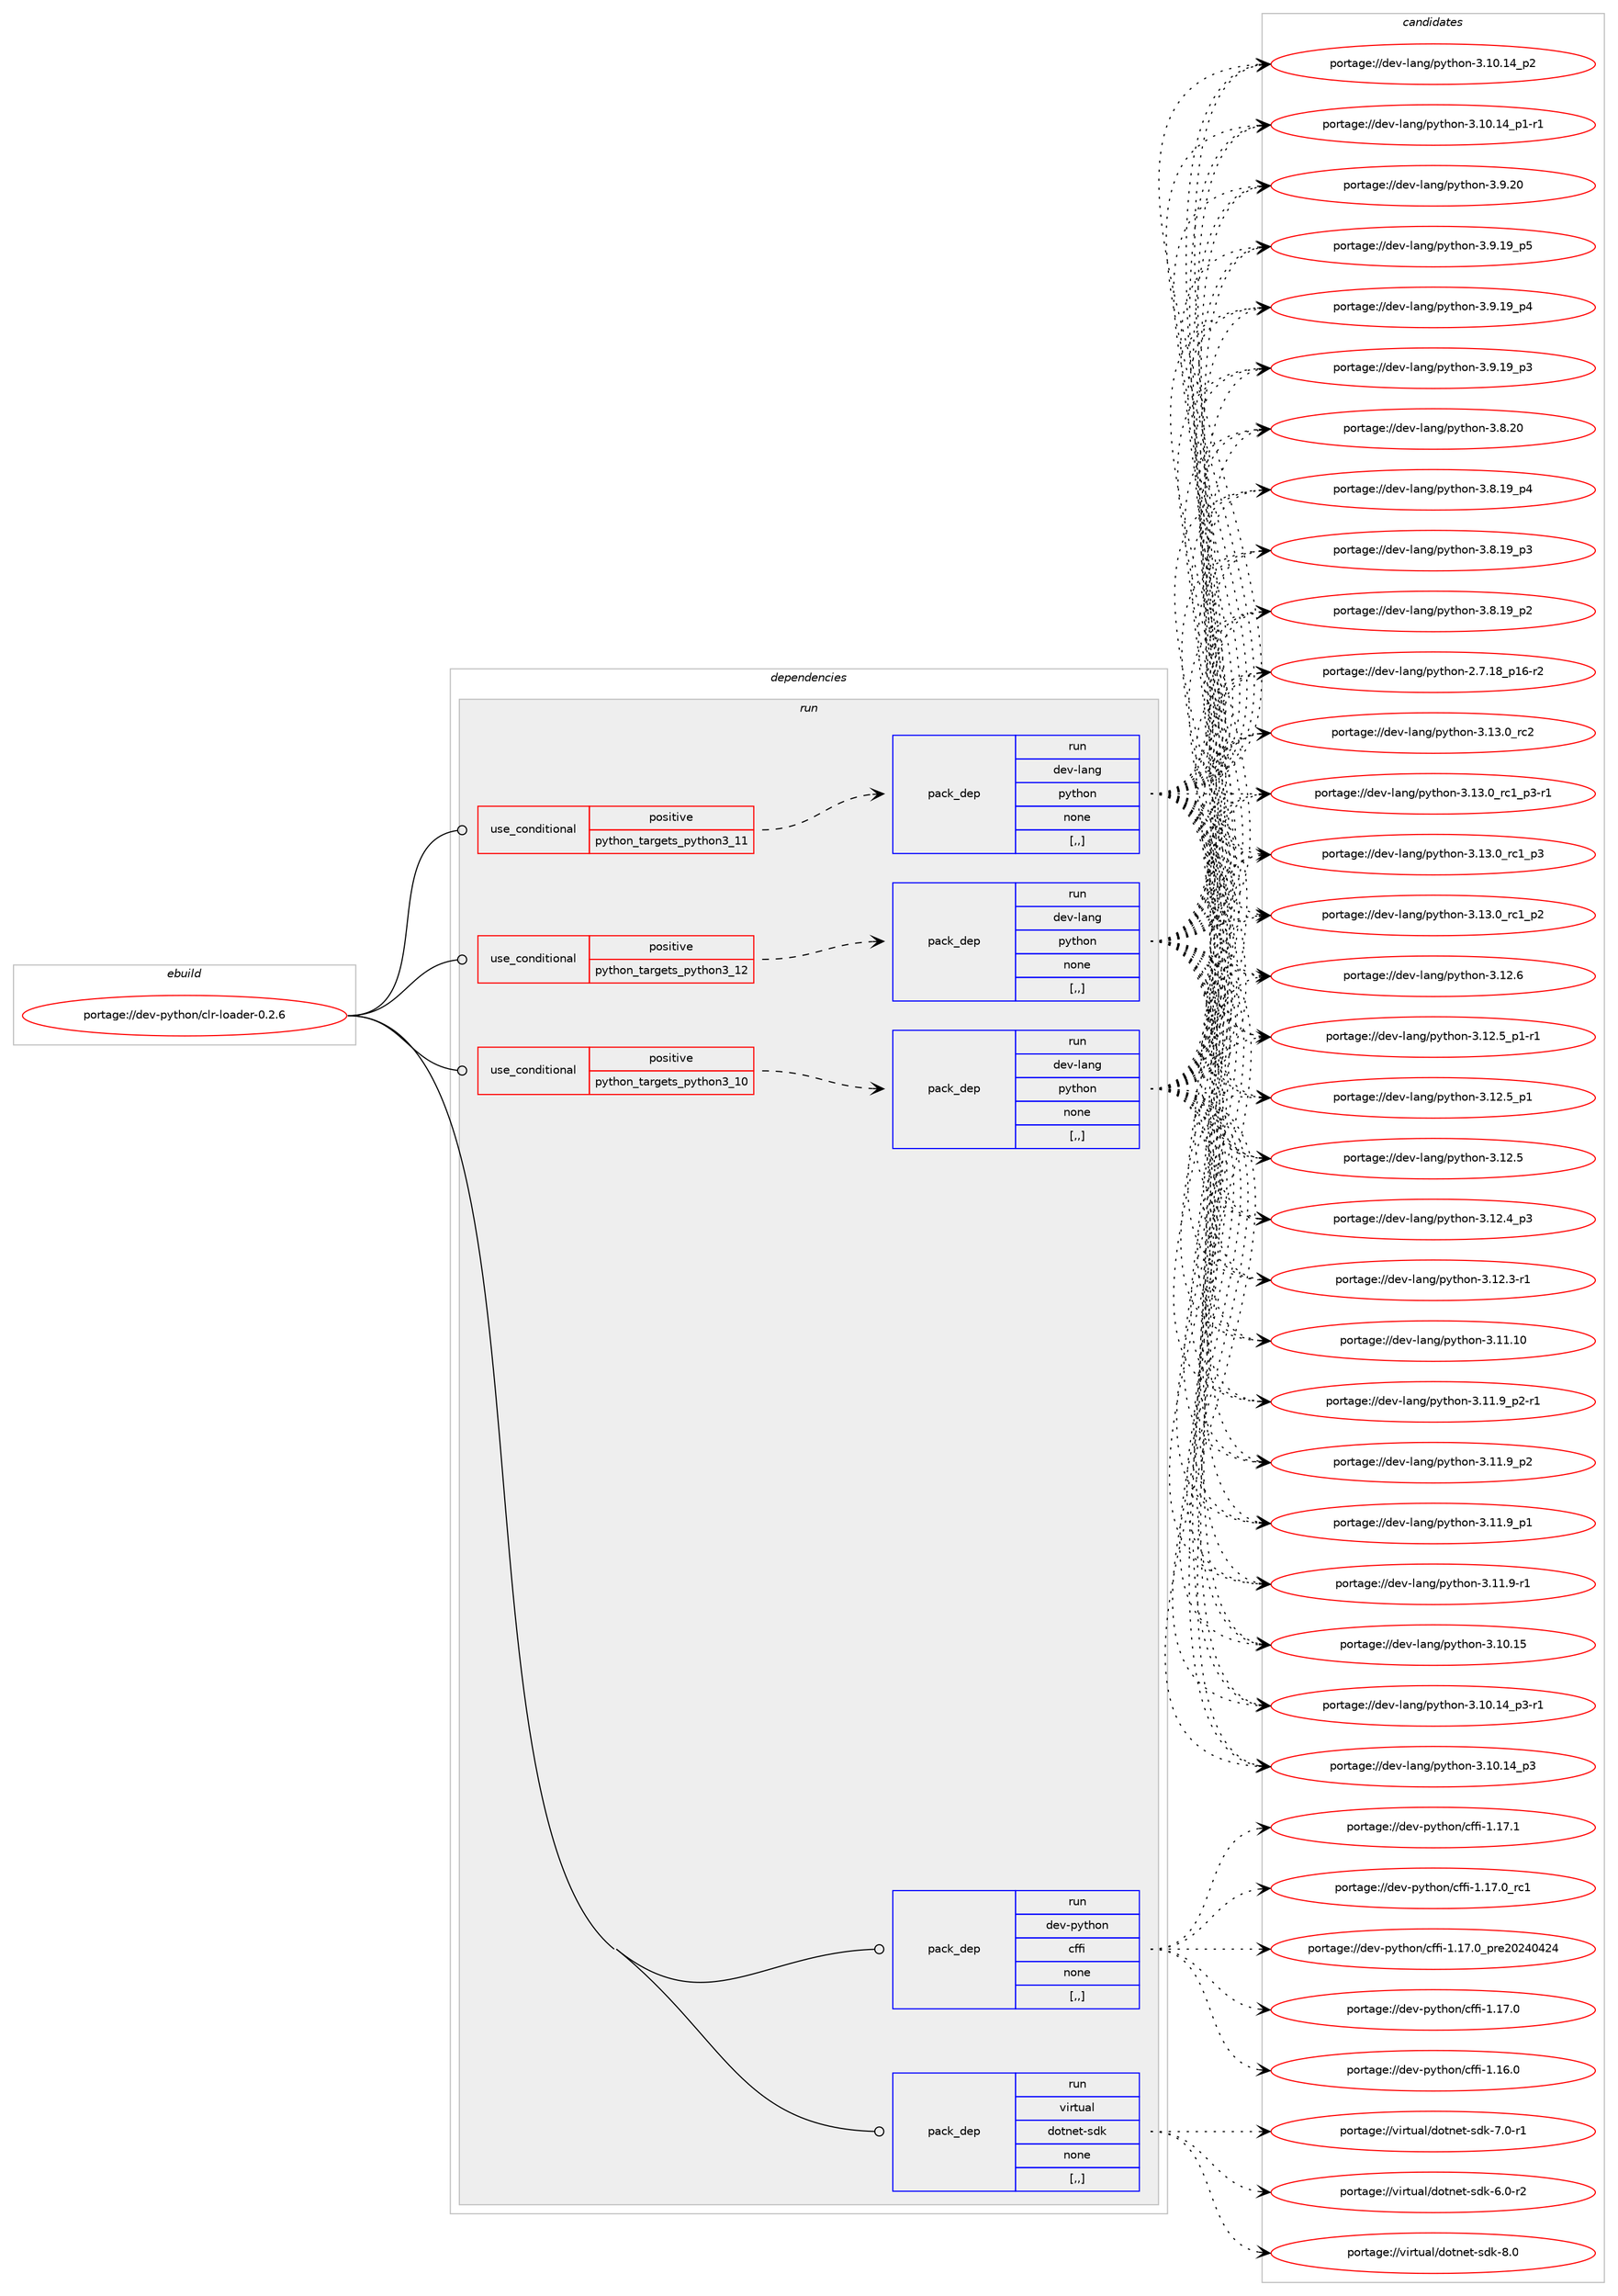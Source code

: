 digraph prolog {

# *************
# Graph options
# *************

newrank=true;
concentrate=true;
compound=true;
graph [rankdir=LR,fontname=Helvetica,fontsize=10,ranksep=1.5];#, ranksep=2.5, nodesep=0.2];
edge  [arrowhead=vee];
node  [fontname=Helvetica,fontsize=10];

# **********
# The ebuild
# **********

subgraph cluster_leftcol {
color=gray;
label=<<i>ebuild</i>>;
id [label="portage://dev-python/clr-loader-0.2.6", color=red, width=4, href="../dev-python/clr-loader-0.2.6.svg"];
}

# ****************
# The dependencies
# ****************

subgraph cluster_midcol {
color=gray;
label=<<i>dependencies</i>>;
subgraph cluster_compile {
fillcolor="#eeeeee";
style=filled;
label=<<i>compile</i>>;
}
subgraph cluster_compileandrun {
fillcolor="#eeeeee";
style=filled;
label=<<i>compile and run</i>>;
}
subgraph cluster_run {
fillcolor="#eeeeee";
style=filled;
label=<<i>run</i>>;
subgraph cond162046 {
dependency638250 [label=<<TABLE BORDER="0" CELLBORDER="1" CELLSPACING="0" CELLPADDING="4"><TR><TD ROWSPAN="3" CELLPADDING="10">use_conditional</TD></TR><TR><TD>positive</TD></TR><TR><TD>python_targets_python3_10</TD></TR></TABLE>>, shape=none, color=red];
subgraph pack471387 {
dependency638251 [label=<<TABLE BORDER="0" CELLBORDER="1" CELLSPACING="0" CELLPADDING="4" WIDTH="220"><TR><TD ROWSPAN="6" CELLPADDING="30">pack_dep</TD></TR><TR><TD WIDTH="110">run</TD></TR><TR><TD>dev-lang</TD></TR><TR><TD>python</TD></TR><TR><TD>none</TD></TR><TR><TD>[,,]</TD></TR></TABLE>>, shape=none, color=blue];
}
dependency638250:e -> dependency638251:w [weight=20,style="dashed",arrowhead="vee"];
}
id:e -> dependency638250:w [weight=20,style="solid",arrowhead="odot"];
subgraph cond162047 {
dependency638252 [label=<<TABLE BORDER="0" CELLBORDER="1" CELLSPACING="0" CELLPADDING="4"><TR><TD ROWSPAN="3" CELLPADDING="10">use_conditional</TD></TR><TR><TD>positive</TD></TR><TR><TD>python_targets_python3_11</TD></TR></TABLE>>, shape=none, color=red];
subgraph pack471388 {
dependency638253 [label=<<TABLE BORDER="0" CELLBORDER="1" CELLSPACING="0" CELLPADDING="4" WIDTH="220"><TR><TD ROWSPAN="6" CELLPADDING="30">pack_dep</TD></TR><TR><TD WIDTH="110">run</TD></TR><TR><TD>dev-lang</TD></TR><TR><TD>python</TD></TR><TR><TD>none</TD></TR><TR><TD>[,,]</TD></TR></TABLE>>, shape=none, color=blue];
}
dependency638252:e -> dependency638253:w [weight=20,style="dashed",arrowhead="vee"];
}
id:e -> dependency638252:w [weight=20,style="solid",arrowhead="odot"];
subgraph cond162048 {
dependency638254 [label=<<TABLE BORDER="0" CELLBORDER="1" CELLSPACING="0" CELLPADDING="4"><TR><TD ROWSPAN="3" CELLPADDING="10">use_conditional</TD></TR><TR><TD>positive</TD></TR><TR><TD>python_targets_python3_12</TD></TR></TABLE>>, shape=none, color=red];
subgraph pack471389 {
dependency638255 [label=<<TABLE BORDER="0" CELLBORDER="1" CELLSPACING="0" CELLPADDING="4" WIDTH="220"><TR><TD ROWSPAN="6" CELLPADDING="30">pack_dep</TD></TR><TR><TD WIDTH="110">run</TD></TR><TR><TD>dev-lang</TD></TR><TR><TD>python</TD></TR><TR><TD>none</TD></TR><TR><TD>[,,]</TD></TR></TABLE>>, shape=none, color=blue];
}
dependency638254:e -> dependency638255:w [weight=20,style="dashed",arrowhead="vee"];
}
id:e -> dependency638254:w [weight=20,style="solid",arrowhead="odot"];
subgraph pack471390 {
dependency638256 [label=<<TABLE BORDER="0" CELLBORDER="1" CELLSPACING="0" CELLPADDING="4" WIDTH="220"><TR><TD ROWSPAN="6" CELLPADDING="30">pack_dep</TD></TR><TR><TD WIDTH="110">run</TD></TR><TR><TD>dev-python</TD></TR><TR><TD>cffi</TD></TR><TR><TD>none</TD></TR><TR><TD>[,,]</TD></TR></TABLE>>, shape=none, color=blue];
}
id:e -> dependency638256:w [weight=20,style="solid",arrowhead="odot"];
subgraph pack471391 {
dependency638257 [label=<<TABLE BORDER="0" CELLBORDER="1" CELLSPACING="0" CELLPADDING="4" WIDTH="220"><TR><TD ROWSPAN="6" CELLPADDING="30">pack_dep</TD></TR><TR><TD WIDTH="110">run</TD></TR><TR><TD>virtual</TD></TR><TR><TD>dotnet-sdk</TD></TR><TR><TD>none</TD></TR><TR><TD>[,,]</TD></TR></TABLE>>, shape=none, color=blue];
}
id:e -> dependency638257:w [weight=20,style="solid",arrowhead="odot"];
}
}

# **************
# The candidates
# **************

subgraph cluster_choices {
rank=same;
color=gray;
label=<<i>candidates</i>>;

subgraph choice471387 {
color=black;
nodesep=1;
choice10010111845108971101034711212111610411111045514649514648951149950 [label="portage://dev-lang/python-3.13.0_rc2", color=red, width=4,href="../dev-lang/python-3.13.0_rc2.svg"];
choice1001011184510897110103471121211161041111104551464951464895114994995112514511449 [label="portage://dev-lang/python-3.13.0_rc1_p3-r1", color=red, width=4,href="../dev-lang/python-3.13.0_rc1_p3-r1.svg"];
choice100101118451089711010347112121116104111110455146495146489511499499511251 [label="portage://dev-lang/python-3.13.0_rc1_p3", color=red, width=4,href="../dev-lang/python-3.13.0_rc1_p3.svg"];
choice100101118451089711010347112121116104111110455146495146489511499499511250 [label="portage://dev-lang/python-3.13.0_rc1_p2", color=red, width=4,href="../dev-lang/python-3.13.0_rc1_p2.svg"];
choice10010111845108971101034711212111610411111045514649504654 [label="portage://dev-lang/python-3.12.6", color=red, width=4,href="../dev-lang/python-3.12.6.svg"];
choice1001011184510897110103471121211161041111104551464950465395112494511449 [label="portage://dev-lang/python-3.12.5_p1-r1", color=red, width=4,href="../dev-lang/python-3.12.5_p1-r1.svg"];
choice100101118451089711010347112121116104111110455146495046539511249 [label="portage://dev-lang/python-3.12.5_p1", color=red, width=4,href="../dev-lang/python-3.12.5_p1.svg"];
choice10010111845108971101034711212111610411111045514649504653 [label="portage://dev-lang/python-3.12.5", color=red, width=4,href="../dev-lang/python-3.12.5.svg"];
choice100101118451089711010347112121116104111110455146495046529511251 [label="portage://dev-lang/python-3.12.4_p3", color=red, width=4,href="../dev-lang/python-3.12.4_p3.svg"];
choice100101118451089711010347112121116104111110455146495046514511449 [label="portage://dev-lang/python-3.12.3-r1", color=red, width=4,href="../dev-lang/python-3.12.3-r1.svg"];
choice1001011184510897110103471121211161041111104551464949464948 [label="portage://dev-lang/python-3.11.10", color=red, width=4,href="../dev-lang/python-3.11.10.svg"];
choice1001011184510897110103471121211161041111104551464949465795112504511449 [label="portage://dev-lang/python-3.11.9_p2-r1", color=red, width=4,href="../dev-lang/python-3.11.9_p2-r1.svg"];
choice100101118451089711010347112121116104111110455146494946579511250 [label="portage://dev-lang/python-3.11.9_p2", color=red, width=4,href="../dev-lang/python-3.11.9_p2.svg"];
choice100101118451089711010347112121116104111110455146494946579511249 [label="portage://dev-lang/python-3.11.9_p1", color=red, width=4,href="../dev-lang/python-3.11.9_p1.svg"];
choice100101118451089711010347112121116104111110455146494946574511449 [label="portage://dev-lang/python-3.11.9-r1", color=red, width=4,href="../dev-lang/python-3.11.9-r1.svg"];
choice1001011184510897110103471121211161041111104551464948464953 [label="portage://dev-lang/python-3.10.15", color=red, width=4,href="../dev-lang/python-3.10.15.svg"];
choice100101118451089711010347112121116104111110455146494846495295112514511449 [label="portage://dev-lang/python-3.10.14_p3-r1", color=red, width=4,href="../dev-lang/python-3.10.14_p3-r1.svg"];
choice10010111845108971101034711212111610411111045514649484649529511251 [label="portage://dev-lang/python-3.10.14_p3", color=red, width=4,href="../dev-lang/python-3.10.14_p3.svg"];
choice10010111845108971101034711212111610411111045514649484649529511250 [label="portage://dev-lang/python-3.10.14_p2", color=red, width=4,href="../dev-lang/python-3.10.14_p2.svg"];
choice100101118451089711010347112121116104111110455146494846495295112494511449 [label="portage://dev-lang/python-3.10.14_p1-r1", color=red, width=4,href="../dev-lang/python-3.10.14_p1-r1.svg"];
choice10010111845108971101034711212111610411111045514657465048 [label="portage://dev-lang/python-3.9.20", color=red, width=4,href="../dev-lang/python-3.9.20.svg"];
choice100101118451089711010347112121116104111110455146574649579511253 [label="portage://dev-lang/python-3.9.19_p5", color=red, width=4,href="../dev-lang/python-3.9.19_p5.svg"];
choice100101118451089711010347112121116104111110455146574649579511252 [label="portage://dev-lang/python-3.9.19_p4", color=red, width=4,href="../dev-lang/python-3.9.19_p4.svg"];
choice100101118451089711010347112121116104111110455146574649579511251 [label="portage://dev-lang/python-3.9.19_p3", color=red, width=4,href="../dev-lang/python-3.9.19_p3.svg"];
choice10010111845108971101034711212111610411111045514656465048 [label="portage://dev-lang/python-3.8.20", color=red, width=4,href="../dev-lang/python-3.8.20.svg"];
choice100101118451089711010347112121116104111110455146564649579511252 [label="portage://dev-lang/python-3.8.19_p4", color=red, width=4,href="../dev-lang/python-3.8.19_p4.svg"];
choice100101118451089711010347112121116104111110455146564649579511251 [label="portage://dev-lang/python-3.8.19_p3", color=red, width=4,href="../dev-lang/python-3.8.19_p3.svg"];
choice100101118451089711010347112121116104111110455146564649579511250 [label="portage://dev-lang/python-3.8.19_p2", color=red, width=4,href="../dev-lang/python-3.8.19_p2.svg"];
choice100101118451089711010347112121116104111110455046554649569511249544511450 [label="portage://dev-lang/python-2.7.18_p16-r2", color=red, width=4,href="../dev-lang/python-2.7.18_p16-r2.svg"];
dependency638251:e -> choice10010111845108971101034711212111610411111045514649514648951149950:w [style=dotted,weight="100"];
dependency638251:e -> choice1001011184510897110103471121211161041111104551464951464895114994995112514511449:w [style=dotted,weight="100"];
dependency638251:e -> choice100101118451089711010347112121116104111110455146495146489511499499511251:w [style=dotted,weight="100"];
dependency638251:e -> choice100101118451089711010347112121116104111110455146495146489511499499511250:w [style=dotted,weight="100"];
dependency638251:e -> choice10010111845108971101034711212111610411111045514649504654:w [style=dotted,weight="100"];
dependency638251:e -> choice1001011184510897110103471121211161041111104551464950465395112494511449:w [style=dotted,weight="100"];
dependency638251:e -> choice100101118451089711010347112121116104111110455146495046539511249:w [style=dotted,weight="100"];
dependency638251:e -> choice10010111845108971101034711212111610411111045514649504653:w [style=dotted,weight="100"];
dependency638251:e -> choice100101118451089711010347112121116104111110455146495046529511251:w [style=dotted,weight="100"];
dependency638251:e -> choice100101118451089711010347112121116104111110455146495046514511449:w [style=dotted,weight="100"];
dependency638251:e -> choice1001011184510897110103471121211161041111104551464949464948:w [style=dotted,weight="100"];
dependency638251:e -> choice1001011184510897110103471121211161041111104551464949465795112504511449:w [style=dotted,weight="100"];
dependency638251:e -> choice100101118451089711010347112121116104111110455146494946579511250:w [style=dotted,weight="100"];
dependency638251:e -> choice100101118451089711010347112121116104111110455146494946579511249:w [style=dotted,weight="100"];
dependency638251:e -> choice100101118451089711010347112121116104111110455146494946574511449:w [style=dotted,weight="100"];
dependency638251:e -> choice1001011184510897110103471121211161041111104551464948464953:w [style=dotted,weight="100"];
dependency638251:e -> choice100101118451089711010347112121116104111110455146494846495295112514511449:w [style=dotted,weight="100"];
dependency638251:e -> choice10010111845108971101034711212111610411111045514649484649529511251:w [style=dotted,weight="100"];
dependency638251:e -> choice10010111845108971101034711212111610411111045514649484649529511250:w [style=dotted,weight="100"];
dependency638251:e -> choice100101118451089711010347112121116104111110455146494846495295112494511449:w [style=dotted,weight="100"];
dependency638251:e -> choice10010111845108971101034711212111610411111045514657465048:w [style=dotted,weight="100"];
dependency638251:e -> choice100101118451089711010347112121116104111110455146574649579511253:w [style=dotted,weight="100"];
dependency638251:e -> choice100101118451089711010347112121116104111110455146574649579511252:w [style=dotted,weight="100"];
dependency638251:e -> choice100101118451089711010347112121116104111110455146574649579511251:w [style=dotted,weight="100"];
dependency638251:e -> choice10010111845108971101034711212111610411111045514656465048:w [style=dotted,weight="100"];
dependency638251:e -> choice100101118451089711010347112121116104111110455146564649579511252:w [style=dotted,weight="100"];
dependency638251:e -> choice100101118451089711010347112121116104111110455146564649579511251:w [style=dotted,weight="100"];
dependency638251:e -> choice100101118451089711010347112121116104111110455146564649579511250:w [style=dotted,weight="100"];
dependency638251:e -> choice100101118451089711010347112121116104111110455046554649569511249544511450:w [style=dotted,weight="100"];
}
subgraph choice471388 {
color=black;
nodesep=1;
choice10010111845108971101034711212111610411111045514649514648951149950 [label="portage://dev-lang/python-3.13.0_rc2", color=red, width=4,href="../dev-lang/python-3.13.0_rc2.svg"];
choice1001011184510897110103471121211161041111104551464951464895114994995112514511449 [label="portage://dev-lang/python-3.13.0_rc1_p3-r1", color=red, width=4,href="../dev-lang/python-3.13.0_rc1_p3-r1.svg"];
choice100101118451089711010347112121116104111110455146495146489511499499511251 [label="portage://dev-lang/python-3.13.0_rc1_p3", color=red, width=4,href="../dev-lang/python-3.13.0_rc1_p3.svg"];
choice100101118451089711010347112121116104111110455146495146489511499499511250 [label="portage://dev-lang/python-3.13.0_rc1_p2", color=red, width=4,href="../dev-lang/python-3.13.0_rc1_p2.svg"];
choice10010111845108971101034711212111610411111045514649504654 [label="portage://dev-lang/python-3.12.6", color=red, width=4,href="../dev-lang/python-3.12.6.svg"];
choice1001011184510897110103471121211161041111104551464950465395112494511449 [label="portage://dev-lang/python-3.12.5_p1-r1", color=red, width=4,href="../dev-lang/python-3.12.5_p1-r1.svg"];
choice100101118451089711010347112121116104111110455146495046539511249 [label="portage://dev-lang/python-3.12.5_p1", color=red, width=4,href="../dev-lang/python-3.12.5_p1.svg"];
choice10010111845108971101034711212111610411111045514649504653 [label="portage://dev-lang/python-3.12.5", color=red, width=4,href="../dev-lang/python-3.12.5.svg"];
choice100101118451089711010347112121116104111110455146495046529511251 [label="portage://dev-lang/python-3.12.4_p3", color=red, width=4,href="../dev-lang/python-3.12.4_p3.svg"];
choice100101118451089711010347112121116104111110455146495046514511449 [label="portage://dev-lang/python-3.12.3-r1", color=red, width=4,href="../dev-lang/python-3.12.3-r1.svg"];
choice1001011184510897110103471121211161041111104551464949464948 [label="portage://dev-lang/python-3.11.10", color=red, width=4,href="../dev-lang/python-3.11.10.svg"];
choice1001011184510897110103471121211161041111104551464949465795112504511449 [label="portage://dev-lang/python-3.11.9_p2-r1", color=red, width=4,href="../dev-lang/python-3.11.9_p2-r1.svg"];
choice100101118451089711010347112121116104111110455146494946579511250 [label="portage://dev-lang/python-3.11.9_p2", color=red, width=4,href="../dev-lang/python-3.11.9_p2.svg"];
choice100101118451089711010347112121116104111110455146494946579511249 [label="portage://dev-lang/python-3.11.9_p1", color=red, width=4,href="../dev-lang/python-3.11.9_p1.svg"];
choice100101118451089711010347112121116104111110455146494946574511449 [label="portage://dev-lang/python-3.11.9-r1", color=red, width=4,href="../dev-lang/python-3.11.9-r1.svg"];
choice1001011184510897110103471121211161041111104551464948464953 [label="portage://dev-lang/python-3.10.15", color=red, width=4,href="../dev-lang/python-3.10.15.svg"];
choice100101118451089711010347112121116104111110455146494846495295112514511449 [label="portage://dev-lang/python-3.10.14_p3-r1", color=red, width=4,href="../dev-lang/python-3.10.14_p3-r1.svg"];
choice10010111845108971101034711212111610411111045514649484649529511251 [label="portage://dev-lang/python-3.10.14_p3", color=red, width=4,href="../dev-lang/python-3.10.14_p3.svg"];
choice10010111845108971101034711212111610411111045514649484649529511250 [label="portage://dev-lang/python-3.10.14_p2", color=red, width=4,href="../dev-lang/python-3.10.14_p2.svg"];
choice100101118451089711010347112121116104111110455146494846495295112494511449 [label="portage://dev-lang/python-3.10.14_p1-r1", color=red, width=4,href="../dev-lang/python-3.10.14_p1-r1.svg"];
choice10010111845108971101034711212111610411111045514657465048 [label="portage://dev-lang/python-3.9.20", color=red, width=4,href="../dev-lang/python-3.9.20.svg"];
choice100101118451089711010347112121116104111110455146574649579511253 [label="portage://dev-lang/python-3.9.19_p5", color=red, width=4,href="../dev-lang/python-3.9.19_p5.svg"];
choice100101118451089711010347112121116104111110455146574649579511252 [label="portage://dev-lang/python-3.9.19_p4", color=red, width=4,href="../dev-lang/python-3.9.19_p4.svg"];
choice100101118451089711010347112121116104111110455146574649579511251 [label="portage://dev-lang/python-3.9.19_p3", color=red, width=4,href="../dev-lang/python-3.9.19_p3.svg"];
choice10010111845108971101034711212111610411111045514656465048 [label="portage://dev-lang/python-3.8.20", color=red, width=4,href="../dev-lang/python-3.8.20.svg"];
choice100101118451089711010347112121116104111110455146564649579511252 [label="portage://dev-lang/python-3.8.19_p4", color=red, width=4,href="../dev-lang/python-3.8.19_p4.svg"];
choice100101118451089711010347112121116104111110455146564649579511251 [label="portage://dev-lang/python-3.8.19_p3", color=red, width=4,href="../dev-lang/python-3.8.19_p3.svg"];
choice100101118451089711010347112121116104111110455146564649579511250 [label="portage://dev-lang/python-3.8.19_p2", color=red, width=4,href="../dev-lang/python-3.8.19_p2.svg"];
choice100101118451089711010347112121116104111110455046554649569511249544511450 [label="portage://dev-lang/python-2.7.18_p16-r2", color=red, width=4,href="../dev-lang/python-2.7.18_p16-r2.svg"];
dependency638253:e -> choice10010111845108971101034711212111610411111045514649514648951149950:w [style=dotted,weight="100"];
dependency638253:e -> choice1001011184510897110103471121211161041111104551464951464895114994995112514511449:w [style=dotted,weight="100"];
dependency638253:e -> choice100101118451089711010347112121116104111110455146495146489511499499511251:w [style=dotted,weight="100"];
dependency638253:e -> choice100101118451089711010347112121116104111110455146495146489511499499511250:w [style=dotted,weight="100"];
dependency638253:e -> choice10010111845108971101034711212111610411111045514649504654:w [style=dotted,weight="100"];
dependency638253:e -> choice1001011184510897110103471121211161041111104551464950465395112494511449:w [style=dotted,weight="100"];
dependency638253:e -> choice100101118451089711010347112121116104111110455146495046539511249:w [style=dotted,weight="100"];
dependency638253:e -> choice10010111845108971101034711212111610411111045514649504653:w [style=dotted,weight="100"];
dependency638253:e -> choice100101118451089711010347112121116104111110455146495046529511251:w [style=dotted,weight="100"];
dependency638253:e -> choice100101118451089711010347112121116104111110455146495046514511449:w [style=dotted,weight="100"];
dependency638253:e -> choice1001011184510897110103471121211161041111104551464949464948:w [style=dotted,weight="100"];
dependency638253:e -> choice1001011184510897110103471121211161041111104551464949465795112504511449:w [style=dotted,weight="100"];
dependency638253:e -> choice100101118451089711010347112121116104111110455146494946579511250:w [style=dotted,weight="100"];
dependency638253:e -> choice100101118451089711010347112121116104111110455146494946579511249:w [style=dotted,weight="100"];
dependency638253:e -> choice100101118451089711010347112121116104111110455146494946574511449:w [style=dotted,weight="100"];
dependency638253:e -> choice1001011184510897110103471121211161041111104551464948464953:w [style=dotted,weight="100"];
dependency638253:e -> choice100101118451089711010347112121116104111110455146494846495295112514511449:w [style=dotted,weight="100"];
dependency638253:e -> choice10010111845108971101034711212111610411111045514649484649529511251:w [style=dotted,weight="100"];
dependency638253:e -> choice10010111845108971101034711212111610411111045514649484649529511250:w [style=dotted,weight="100"];
dependency638253:e -> choice100101118451089711010347112121116104111110455146494846495295112494511449:w [style=dotted,weight="100"];
dependency638253:e -> choice10010111845108971101034711212111610411111045514657465048:w [style=dotted,weight="100"];
dependency638253:e -> choice100101118451089711010347112121116104111110455146574649579511253:w [style=dotted,weight="100"];
dependency638253:e -> choice100101118451089711010347112121116104111110455146574649579511252:w [style=dotted,weight="100"];
dependency638253:e -> choice100101118451089711010347112121116104111110455146574649579511251:w [style=dotted,weight="100"];
dependency638253:e -> choice10010111845108971101034711212111610411111045514656465048:w [style=dotted,weight="100"];
dependency638253:e -> choice100101118451089711010347112121116104111110455146564649579511252:w [style=dotted,weight="100"];
dependency638253:e -> choice100101118451089711010347112121116104111110455146564649579511251:w [style=dotted,weight="100"];
dependency638253:e -> choice100101118451089711010347112121116104111110455146564649579511250:w [style=dotted,weight="100"];
dependency638253:e -> choice100101118451089711010347112121116104111110455046554649569511249544511450:w [style=dotted,weight="100"];
}
subgraph choice471389 {
color=black;
nodesep=1;
choice10010111845108971101034711212111610411111045514649514648951149950 [label="portage://dev-lang/python-3.13.0_rc2", color=red, width=4,href="../dev-lang/python-3.13.0_rc2.svg"];
choice1001011184510897110103471121211161041111104551464951464895114994995112514511449 [label="portage://dev-lang/python-3.13.0_rc1_p3-r1", color=red, width=4,href="../dev-lang/python-3.13.0_rc1_p3-r1.svg"];
choice100101118451089711010347112121116104111110455146495146489511499499511251 [label="portage://dev-lang/python-3.13.0_rc1_p3", color=red, width=4,href="../dev-lang/python-3.13.0_rc1_p3.svg"];
choice100101118451089711010347112121116104111110455146495146489511499499511250 [label="portage://dev-lang/python-3.13.0_rc1_p2", color=red, width=4,href="../dev-lang/python-3.13.0_rc1_p2.svg"];
choice10010111845108971101034711212111610411111045514649504654 [label="portage://dev-lang/python-3.12.6", color=red, width=4,href="../dev-lang/python-3.12.6.svg"];
choice1001011184510897110103471121211161041111104551464950465395112494511449 [label="portage://dev-lang/python-3.12.5_p1-r1", color=red, width=4,href="../dev-lang/python-3.12.5_p1-r1.svg"];
choice100101118451089711010347112121116104111110455146495046539511249 [label="portage://dev-lang/python-3.12.5_p1", color=red, width=4,href="../dev-lang/python-3.12.5_p1.svg"];
choice10010111845108971101034711212111610411111045514649504653 [label="portage://dev-lang/python-3.12.5", color=red, width=4,href="../dev-lang/python-3.12.5.svg"];
choice100101118451089711010347112121116104111110455146495046529511251 [label="portage://dev-lang/python-3.12.4_p3", color=red, width=4,href="../dev-lang/python-3.12.4_p3.svg"];
choice100101118451089711010347112121116104111110455146495046514511449 [label="portage://dev-lang/python-3.12.3-r1", color=red, width=4,href="../dev-lang/python-3.12.3-r1.svg"];
choice1001011184510897110103471121211161041111104551464949464948 [label="portage://dev-lang/python-3.11.10", color=red, width=4,href="../dev-lang/python-3.11.10.svg"];
choice1001011184510897110103471121211161041111104551464949465795112504511449 [label="portage://dev-lang/python-3.11.9_p2-r1", color=red, width=4,href="../dev-lang/python-3.11.9_p2-r1.svg"];
choice100101118451089711010347112121116104111110455146494946579511250 [label="portage://dev-lang/python-3.11.9_p2", color=red, width=4,href="../dev-lang/python-3.11.9_p2.svg"];
choice100101118451089711010347112121116104111110455146494946579511249 [label="portage://dev-lang/python-3.11.9_p1", color=red, width=4,href="../dev-lang/python-3.11.9_p1.svg"];
choice100101118451089711010347112121116104111110455146494946574511449 [label="portage://dev-lang/python-3.11.9-r1", color=red, width=4,href="../dev-lang/python-3.11.9-r1.svg"];
choice1001011184510897110103471121211161041111104551464948464953 [label="portage://dev-lang/python-3.10.15", color=red, width=4,href="../dev-lang/python-3.10.15.svg"];
choice100101118451089711010347112121116104111110455146494846495295112514511449 [label="portage://dev-lang/python-3.10.14_p3-r1", color=red, width=4,href="../dev-lang/python-3.10.14_p3-r1.svg"];
choice10010111845108971101034711212111610411111045514649484649529511251 [label="portage://dev-lang/python-3.10.14_p3", color=red, width=4,href="../dev-lang/python-3.10.14_p3.svg"];
choice10010111845108971101034711212111610411111045514649484649529511250 [label="portage://dev-lang/python-3.10.14_p2", color=red, width=4,href="../dev-lang/python-3.10.14_p2.svg"];
choice100101118451089711010347112121116104111110455146494846495295112494511449 [label="portage://dev-lang/python-3.10.14_p1-r1", color=red, width=4,href="../dev-lang/python-3.10.14_p1-r1.svg"];
choice10010111845108971101034711212111610411111045514657465048 [label="portage://dev-lang/python-3.9.20", color=red, width=4,href="../dev-lang/python-3.9.20.svg"];
choice100101118451089711010347112121116104111110455146574649579511253 [label="portage://dev-lang/python-3.9.19_p5", color=red, width=4,href="../dev-lang/python-3.9.19_p5.svg"];
choice100101118451089711010347112121116104111110455146574649579511252 [label="portage://dev-lang/python-3.9.19_p4", color=red, width=4,href="../dev-lang/python-3.9.19_p4.svg"];
choice100101118451089711010347112121116104111110455146574649579511251 [label="portage://dev-lang/python-3.9.19_p3", color=red, width=4,href="../dev-lang/python-3.9.19_p3.svg"];
choice10010111845108971101034711212111610411111045514656465048 [label="portage://dev-lang/python-3.8.20", color=red, width=4,href="../dev-lang/python-3.8.20.svg"];
choice100101118451089711010347112121116104111110455146564649579511252 [label="portage://dev-lang/python-3.8.19_p4", color=red, width=4,href="../dev-lang/python-3.8.19_p4.svg"];
choice100101118451089711010347112121116104111110455146564649579511251 [label="portage://dev-lang/python-3.8.19_p3", color=red, width=4,href="../dev-lang/python-3.8.19_p3.svg"];
choice100101118451089711010347112121116104111110455146564649579511250 [label="portage://dev-lang/python-3.8.19_p2", color=red, width=4,href="../dev-lang/python-3.8.19_p2.svg"];
choice100101118451089711010347112121116104111110455046554649569511249544511450 [label="portage://dev-lang/python-2.7.18_p16-r2", color=red, width=4,href="../dev-lang/python-2.7.18_p16-r2.svg"];
dependency638255:e -> choice10010111845108971101034711212111610411111045514649514648951149950:w [style=dotted,weight="100"];
dependency638255:e -> choice1001011184510897110103471121211161041111104551464951464895114994995112514511449:w [style=dotted,weight="100"];
dependency638255:e -> choice100101118451089711010347112121116104111110455146495146489511499499511251:w [style=dotted,weight="100"];
dependency638255:e -> choice100101118451089711010347112121116104111110455146495146489511499499511250:w [style=dotted,weight="100"];
dependency638255:e -> choice10010111845108971101034711212111610411111045514649504654:w [style=dotted,weight="100"];
dependency638255:e -> choice1001011184510897110103471121211161041111104551464950465395112494511449:w [style=dotted,weight="100"];
dependency638255:e -> choice100101118451089711010347112121116104111110455146495046539511249:w [style=dotted,weight="100"];
dependency638255:e -> choice10010111845108971101034711212111610411111045514649504653:w [style=dotted,weight="100"];
dependency638255:e -> choice100101118451089711010347112121116104111110455146495046529511251:w [style=dotted,weight="100"];
dependency638255:e -> choice100101118451089711010347112121116104111110455146495046514511449:w [style=dotted,weight="100"];
dependency638255:e -> choice1001011184510897110103471121211161041111104551464949464948:w [style=dotted,weight="100"];
dependency638255:e -> choice1001011184510897110103471121211161041111104551464949465795112504511449:w [style=dotted,weight="100"];
dependency638255:e -> choice100101118451089711010347112121116104111110455146494946579511250:w [style=dotted,weight="100"];
dependency638255:e -> choice100101118451089711010347112121116104111110455146494946579511249:w [style=dotted,weight="100"];
dependency638255:e -> choice100101118451089711010347112121116104111110455146494946574511449:w [style=dotted,weight="100"];
dependency638255:e -> choice1001011184510897110103471121211161041111104551464948464953:w [style=dotted,weight="100"];
dependency638255:e -> choice100101118451089711010347112121116104111110455146494846495295112514511449:w [style=dotted,weight="100"];
dependency638255:e -> choice10010111845108971101034711212111610411111045514649484649529511251:w [style=dotted,weight="100"];
dependency638255:e -> choice10010111845108971101034711212111610411111045514649484649529511250:w [style=dotted,weight="100"];
dependency638255:e -> choice100101118451089711010347112121116104111110455146494846495295112494511449:w [style=dotted,weight="100"];
dependency638255:e -> choice10010111845108971101034711212111610411111045514657465048:w [style=dotted,weight="100"];
dependency638255:e -> choice100101118451089711010347112121116104111110455146574649579511253:w [style=dotted,weight="100"];
dependency638255:e -> choice100101118451089711010347112121116104111110455146574649579511252:w [style=dotted,weight="100"];
dependency638255:e -> choice100101118451089711010347112121116104111110455146574649579511251:w [style=dotted,weight="100"];
dependency638255:e -> choice10010111845108971101034711212111610411111045514656465048:w [style=dotted,weight="100"];
dependency638255:e -> choice100101118451089711010347112121116104111110455146564649579511252:w [style=dotted,weight="100"];
dependency638255:e -> choice100101118451089711010347112121116104111110455146564649579511251:w [style=dotted,weight="100"];
dependency638255:e -> choice100101118451089711010347112121116104111110455146564649579511250:w [style=dotted,weight="100"];
dependency638255:e -> choice100101118451089711010347112121116104111110455046554649569511249544511450:w [style=dotted,weight="100"];
}
subgraph choice471390 {
color=black;
nodesep=1;
choice10010111845112121116104111110479910210210545494649554649 [label="portage://dev-python/cffi-1.17.1", color=red, width=4,href="../dev-python/cffi-1.17.1.svg"];
choice10010111845112121116104111110479910210210545494649554648951149949 [label="portage://dev-python/cffi-1.17.0_rc1", color=red, width=4,href="../dev-python/cffi-1.17.0_rc1.svg"];
choice10010111845112121116104111110479910210210545494649554648951121141015048505248525052 [label="portage://dev-python/cffi-1.17.0_pre20240424", color=red, width=4,href="../dev-python/cffi-1.17.0_pre20240424.svg"];
choice10010111845112121116104111110479910210210545494649554648 [label="portage://dev-python/cffi-1.17.0", color=red, width=4,href="../dev-python/cffi-1.17.0.svg"];
choice10010111845112121116104111110479910210210545494649544648 [label="portage://dev-python/cffi-1.16.0", color=red, width=4,href="../dev-python/cffi-1.16.0.svg"];
dependency638256:e -> choice10010111845112121116104111110479910210210545494649554649:w [style=dotted,weight="100"];
dependency638256:e -> choice10010111845112121116104111110479910210210545494649554648951149949:w [style=dotted,weight="100"];
dependency638256:e -> choice10010111845112121116104111110479910210210545494649554648951121141015048505248525052:w [style=dotted,weight="100"];
dependency638256:e -> choice10010111845112121116104111110479910210210545494649554648:w [style=dotted,weight="100"];
dependency638256:e -> choice10010111845112121116104111110479910210210545494649544648:w [style=dotted,weight="100"];
}
subgraph choice471391 {
color=black;
nodesep=1;
choice11810511411611797108471001111161101011164511510010745564648 [label="portage://virtual/dotnet-sdk-8.0", color=red, width=4,href="../virtual/dotnet-sdk-8.0.svg"];
choice118105114116117971084710011111611010111645115100107455546484511449 [label="portage://virtual/dotnet-sdk-7.0-r1", color=red, width=4,href="../virtual/dotnet-sdk-7.0-r1.svg"];
choice118105114116117971084710011111611010111645115100107455446484511450 [label="portage://virtual/dotnet-sdk-6.0-r2", color=red, width=4,href="../virtual/dotnet-sdk-6.0-r2.svg"];
dependency638257:e -> choice11810511411611797108471001111161101011164511510010745564648:w [style=dotted,weight="100"];
dependency638257:e -> choice118105114116117971084710011111611010111645115100107455546484511449:w [style=dotted,weight="100"];
dependency638257:e -> choice118105114116117971084710011111611010111645115100107455446484511450:w [style=dotted,weight="100"];
}
}

}
